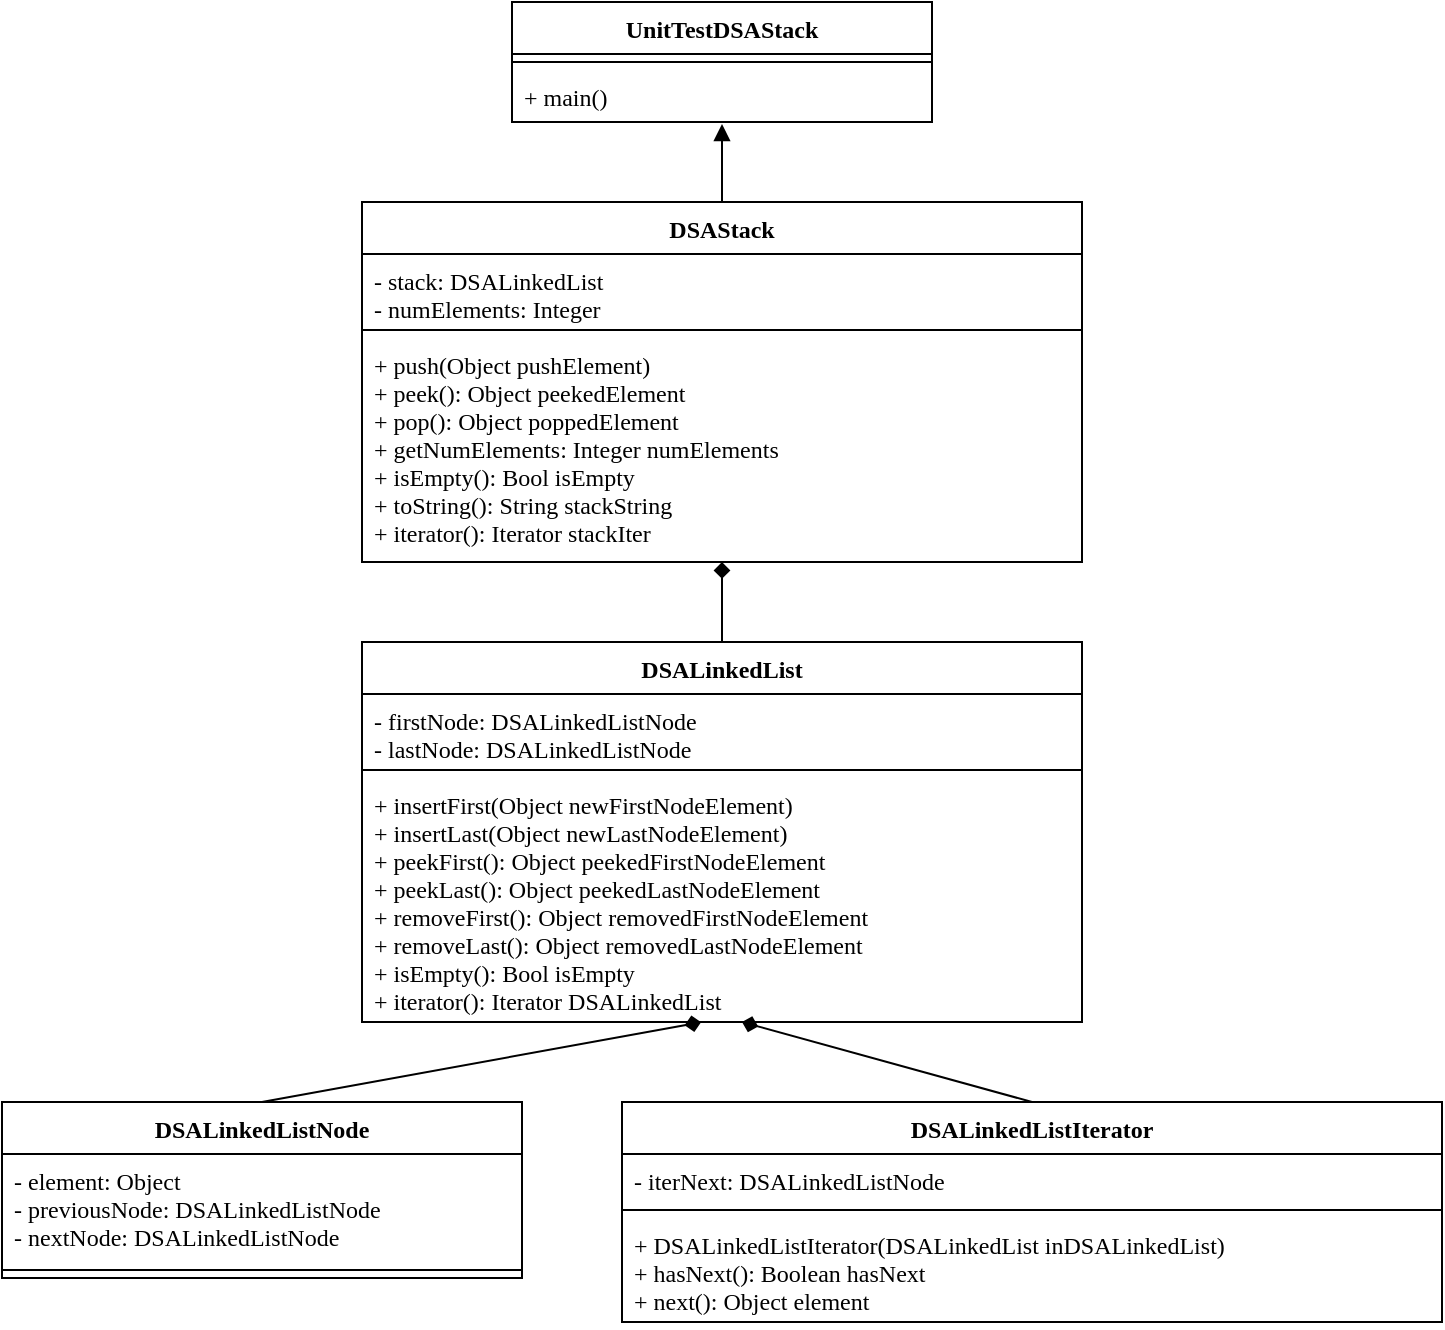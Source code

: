 <mxfile version="13.6.5">
    <diagram id="Ptf1XDcUshAJHyFpFtnE" name="Page-1">
        <mxGraphModel dx="1334" dy="1657" grid="1" gridSize="10" guides="1" tooltips="1" connect="1" arrows="1" fold="1" page="1" pageScale="1" pageWidth="800" pageHeight="800" math="0" shadow="0">
            <root>
                <mxCell id="0"/>
                <mxCell id="1" parent="0"/>
                <mxCell id="ZOvoqp8BJXh1wy40Sb7h-14" style="edgeStyle=orthogonalEdgeStyle;rounded=0;orthogonalLoop=1;jettySize=auto;html=1;exitX=0.5;exitY=0;exitDx=0;exitDy=0;entryX=0.5;entryY=1.038;entryDx=0;entryDy=0;entryPerimeter=0;endArrow=block;endFill=1;fontFamily=Fira Code;" parent="1" source="ZOvoqp8BJXh1wy40Sb7h-1" target="ZOvoqp8BJXh1wy40Sb7h-13" edge="1">
                    <mxGeometry relative="1" as="geometry"/>
                </mxCell>
                <mxCell id="19" style="rounded=0;orthogonalLoop=1;jettySize=auto;html=1;exitX=0.5;exitY=0;exitDx=0;exitDy=0;entryX=0.471;entryY=1.001;entryDx=0;entryDy=0;entryPerimeter=0;endArrow=diamond;endFill=1;" parent="1" source="20" target="18" edge="1">
                    <mxGeometry relative="1" as="geometry"/>
                </mxCell>
                <mxCell id="23" style="edgeStyle=none;rounded=0;orthogonalLoop=1;jettySize=auto;html=1;exitX=0.5;exitY=0;exitDx=0;exitDy=0;endArrow=diamond;endFill=1;" parent="1" source="24" edge="1">
                    <mxGeometry relative="1" as="geometry">
                        <mxPoint x="410" y="580" as="targetPoint"/>
                    </mxGeometry>
                </mxCell>
                <mxCell id="28" style="edgeStyle=orthogonalEdgeStyle;rounded=0;orthogonalLoop=1;jettySize=auto;html=1;entryX=0.5;entryY=1;entryDx=0;entryDy=0;entryPerimeter=0;endArrow=diamond;endFill=1;" parent="1" source="15" target="ZOvoqp8BJXh1wy40Sb7h-4" edge="1">
                    <mxGeometry relative="1" as="geometry"/>
                </mxCell>
                <mxCell id="15" value="DSALinkedList" style="swimlane;fontStyle=1;align=center;verticalAlign=top;childLayout=stackLayout;horizontal=1;startSize=26;horizontalStack=0;resizeParent=1;resizeParentMax=0;resizeLast=0;collapsible=1;marginBottom=0;labelBackgroundColor=none;fontFamily=Fira Code;fillColor=#FFFFFF;fontColor=#000000;" parent="1" vertex="1">
                    <mxGeometry x="220" y="390" width="360" height="190" as="geometry"/>
                </mxCell>
                <mxCell id="16" value="- firstNode: DSALinkedListNode&#10;- lastNode: DSALinkedListNode" style="text;strokeColor=none;fillColor=none;align=left;verticalAlign=top;spacingLeft=4;spacingRight=4;overflow=hidden;rotatable=0;points=[[0,0.5],[1,0.5]];portConstraint=eastwest;fontFamily=Fira Code;" parent="15" vertex="1">
                    <mxGeometry y="26" width="360" height="34" as="geometry"/>
                </mxCell>
                <mxCell id="17" value="" style="line;strokeWidth=1;fillColor=none;align=left;verticalAlign=middle;spacingTop=-1;spacingLeft=3;spacingRight=3;rotatable=0;labelPosition=right;points=[];portConstraint=eastwest;" parent="15" vertex="1">
                    <mxGeometry y="60" width="360" height="8" as="geometry"/>
                </mxCell>
                <mxCell id="18" value="+ insertFirst(Object newFirstNodeElement)&#10;+ insertLast(Object newLastNodeElement)&#10;+ peekFirst(): Object peekedFirstNodeElement&#10;+ peekLast(): Object peekedLastNodeElement&#10;+ removeFirst(): Object removedFirstNodeElement&#10;+ removeLast(): Object removedLastNodeElement&#10;+ isEmpty(): Bool isEmpty&#10;+ iterator(): Iterator DSALinkedList" style="text;strokeColor=none;fillColor=none;align=left;verticalAlign=top;spacingLeft=4;spacingRight=4;overflow=hidden;rotatable=0;points=[[0,0.5],[1,0.5]];portConstraint=eastwest;fontFamily=Fira Code;" parent="15" vertex="1">
                    <mxGeometry y="68" width="360" height="122" as="geometry"/>
                </mxCell>
                <mxCell id="20" value="DSALinkedListNode" style="swimlane;fontStyle=1;align=center;verticalAlign=top;childLayout=stackLayout;horizontal=1;startSize=26;horizontalStack=0;resizeParent=1;resizeParentMax=0;resizeLast=0;collapsible=1;marginBottom=0;labelBackgroundColor=none;fontFamily=Fira Code;fillColor=#FFFFFF;fontColor=#000000;" parent="1" vertex="1">
                    <mxGeometry x="40" y="620" width="260" height="88" as="geometry"/>
                </mxCell>
                <mxCell id="21" value="- element: Object&#10;- previousNode: DSALinkedListNode&#10;- nextNode: DSALinkedListNode" style="text;strokeColor=none;fillColor=none;align=left;verticalAlign=top;spacingLeft=4;spacingRight=4;overflow=hidden;rotatable=0;points=[[0,0.5],[1,0.5]];portConstraint=eastwest;fontFamily=Fira Code;" parent="20" vertex="1">
                    <mxGeometry y="26" width="260" height="54" as="geometry"/>
                </mxCell>
                <mxCell id="22" value="" style="line;strokeWidth=1;fillColor=none;align=left;verticalAlign=middle;spacingTop=-1;spacingLeft=3;spacingRight=3;rotatable=0;labelPosition=right;points=[];portConstraint=eastwest;" parent="20" vertex="1">
                    <mxGeometry y="80" width="260" height="8" as="geometry"/>
                </mxCell>
                <mxCell id="24" value="DSALinkedListIterator" style="swimlane;fontStyle=1;align=center;verticalAlign=top;childLayout=stackLayout;horizontal=1;startSize=26;horizontalStack=0;resizeParent=1;resizeParentMax=0;resizeLast=0;collapsible=1;marginBottom=0;labelBackgroundColor=none;fontFamily=Fira Code;fillColor=#FFFFFF;fontColor=#000000;" parent="1" vertex="1">
                    <mxGeometry x="350" y="620" width="410" height="110" as="geometry"/>
                </mxCell>
                <mxCell id="25" value="- iterNext: DSALinkedListNode" style="text;strokeColor=none;fillColor=none;align=left;verticalAlign=top;spacingLeft=4;spacingRight=4;overflow=hidden;rotatable=0;points=[[0,0.5],[1,0.5]];portConstraint=eastwest;fontFamily=Fira Code;" parent="24" vertex="1">
                    <mxGeometry y="26" width="410" height="24" as="geometry"/>
                </mxCell>
                <mxCell id="26" value="" style="line;strokeWidth=1;fillColor=none;align=left;verticalAlign=middle;spacingTop=-1;spacingLeft=3;spacingRight=3;rotatable=0;labelPosition=right;points=[];portConstraint=eastwest;" parent="24" vertex="1">
                    <mxGeometry y="50" width="410" height="8" as="geometry"/>
                </mxCell>
                <mxCell id="27" value="+ DSALinkedListIterator(DSALinkedList inDSALinkedList)&#10;+ hasNext(): Boolean hasNext&#10;+ next(): Object element&#10;" style="text;strokeColor=none;fillColor=none;align=left;verticalAlign=top;spacingLeft=4;spacingRight=4;overflow=hidden;rotatable=0;points=[[0,0.5],[1,0.5]];portConstraint=eastwest;fontFamily=Fira Code;" parent="24" vertex="1">
                    <mxGeometry y="58" width="410" height="52" as="geometry"/>
                </mxCell>
                <mxCell id="ZOvoqp8BJXh1wy40Sb7h-1" value="DSAStack" style="swimlane;fontStyle=1;align=center;verticalAlign=top;childLayout=stackLayout;horizontal=1;startSize=26;horizontalStack=0;resizeParent=1;resizeParentMax=0;resizeLast=0;collapsible=1;marginBottom=0;fontFamily=Fira Code;" parent="1" vertex="1">
                    <mxGeometry x="220" y="170" width="360" height="180" as="geometry"/>
                </mxCell>
                <mxCell id="ZOvoqp8BJXh1wy40Sb7h-2" value="- stack: DSALinkedList&#10;- numElements: Integer" style="text;strokeColor=none;fillColor=none;align=left;verticalAlign=top;spacingLeft=4;spacingRight=4;overflow=hidden;rotatable=0;points=[[0,0.5],[1,0.5]];portConstraint=eastwest;fontFamily=Fira Code;" parent="ZOvoqp8BJXh1wy40Sb7h-1" vertex="1">
                    <mxGeometry y="26" width="360" height="34" as="geometry"/>
                </mxCell>
                <mxCell id="ZOvoqp8BJXh1wy40Sb7h-3" value="" style="line;strokeWidth=1;fillColor=none;align=left;verticalAlign=middle;spacingTop=-1;spacingLeft=3;spacingRight=3;rotatable=0;labelPosition=right;points=[];portConstraint=eastwest;" parent="ZOvoqp8BJXh1wy40Sb7h-1" vertex="1">
                    <mxGeometry y="60" width="360" height="8" as="geometry"/>
                </mxCell>
                <mxCell id="ZOvoqp8BJXh1wy40Sb7h-4" value="+ push(Object pushElement)&#10;+ peek(): Object peekedElement&#10;+ pop(): Object poppedElement&#10;+ getNumElements: Integer numElements&#10;+ isEmpty(): Bool isEmpty&#10;+ toString(): String stackString&#10;+ iterator(): Iterator stackIter&#10;&#10;&#10;" style="text;strokeColor=none;fillColor=none;align=left;verticalAlign=top;spacingLeft=4;spacingRight=4;overflow=hidden;rotatable=0;points=[[0,0.5],[1,0.5]];portConstraint=eastwest;fontFamily=Fira Code;" parent="ZOvoqp8BJXh1wy40Sb7h-1" vertex="1">
                    <mxGeometry y="68" width="360" height="112" as="geometry"/>
                </mxCell>
                <mxCell id="ZOvoqp8BJXh1wy40Sb7h-10" value="UnitTestDSAStack" style="swimlane;fontStyle=1;align=center;verticalAlign=top;childLayout=stackLayout;horizontal=1;startSize=26;horizontalStack=0;resizeParent=1;resizeParentMax=0;resizeLast=0;collapsible=1;marginBottom=0;fontFamily=Fira Code;" parent="1" vertex="1">
                    <mxGeometry x="295" y="70" width="210" height="60" as="geometry"/>
                </mxCell>
                <mxCell id="ZOvoqp8BJXh1wy40Sb7h-12" value="" style="line;strokeWidth=1;fillColor=none;align=left;verticalAlign=middle;spacingTop=-1;spacingLeft=3;spacingRight=3;rotatable=0;labelPosition=right;points=[];portConstraint=eastwest;" parent="ZOvoqp8BJXh1wy40Sb7h-10" vertex="1">
                    <mxGeometry y="26" width="210" height="8" as="geometry"/>
                </mxCell>
                <mxCell id="ZOvoqp8BJXh1wy40Sb7h-13" value="+ main()" style="text;strokeColor=none;fillColor=none;align=left;verticalAlign=top;spacingLeft=4;spacingRight=4;overflow=hidden;rotatable=0;points=[[0,0.5],[1,0.5]];portConstraint=eastwest;fontFamily=Fira Code;" parent="ZOvoqp8BJXh1wy40Sb7h-10" vertex="1">
                    <mxGeometry y="34" width="210" height="26" as="geometry"/>
                </mxCell>
            </root>
        </mxGraphModel>
    </diagram>
</mxfile>
